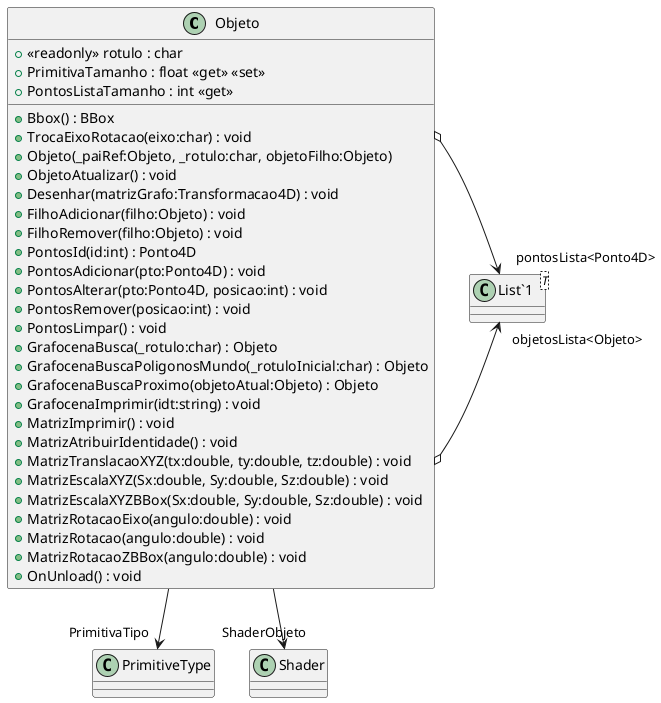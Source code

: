 @startuml
class Objeto {
    + <<readonly>> rotulo : char
    + PrimitivaTamanho : float <<get>> <<set>>
    + PontosListaTamanho : int <<get>>
    + Bbox() : BBox
    + TrocaEixoRotacao(eixo:char) : void
    + Objeto(_paiRef:Objeto, _rotulo:char, objetoFilho:Objeto)
    + ObjetoAtualizar() : void
    + Desenhar(matrizGrafo:Transformacao4D) : void
    + FilhoAdicionar(filho:Objeto) : void
    + FilhoRemover(filho:Objeto) : void
    + PontosId(id:int) : Ponto4D
    + PontosAdicionar(pto:Ponto4D) : void
    + PontosAlterar(pto:Ponto4D, posicao:int) : void
    + PontosRemover(posicao:int) : void
    + PontosLimpar() : void
    + GrafocenaBusca(_rotulo:char) : Objeto
    + GrafocenaBuscaPoligonosMundo(_rotuloInicial:char) : Objeto
    + GrafocenaBuscaProximo(objetoAtual:Objeto) : Objeto
    + GrafocenaImprimir(idt:string) : void
    + MatrizImprimir() : void
    + MatrizAtribuirIdentidade() : void
    + MatrizTranslacaoXYZ(tx:double, ty:double, tz:double) : void
    + MatrizEscalaXYZ(Sx:double, Sy:double, Sz:double) : void
    + MatrizEscalaXYZBBox(Sx:double, Sy:double, Sz:double) : void
    + MatrizRotacaoEixo(angulo:double) : void
    + MatrizRotacao(angulo:double) : void
    + MatrizRotacaoZBBox(angulo:double) : void
    + OnUnload() : void
}
class "List`1"<T> {
}
Objeto o-> "objetosLista<Objeto>" "List`1"
Objeto --> "PrimitivaTipo" PrimitiveType
Objeto --> "ShaderObjeto" Shader
Objeto o-> "pontosLista<Ponto4D>" "List`1"
@enduml
